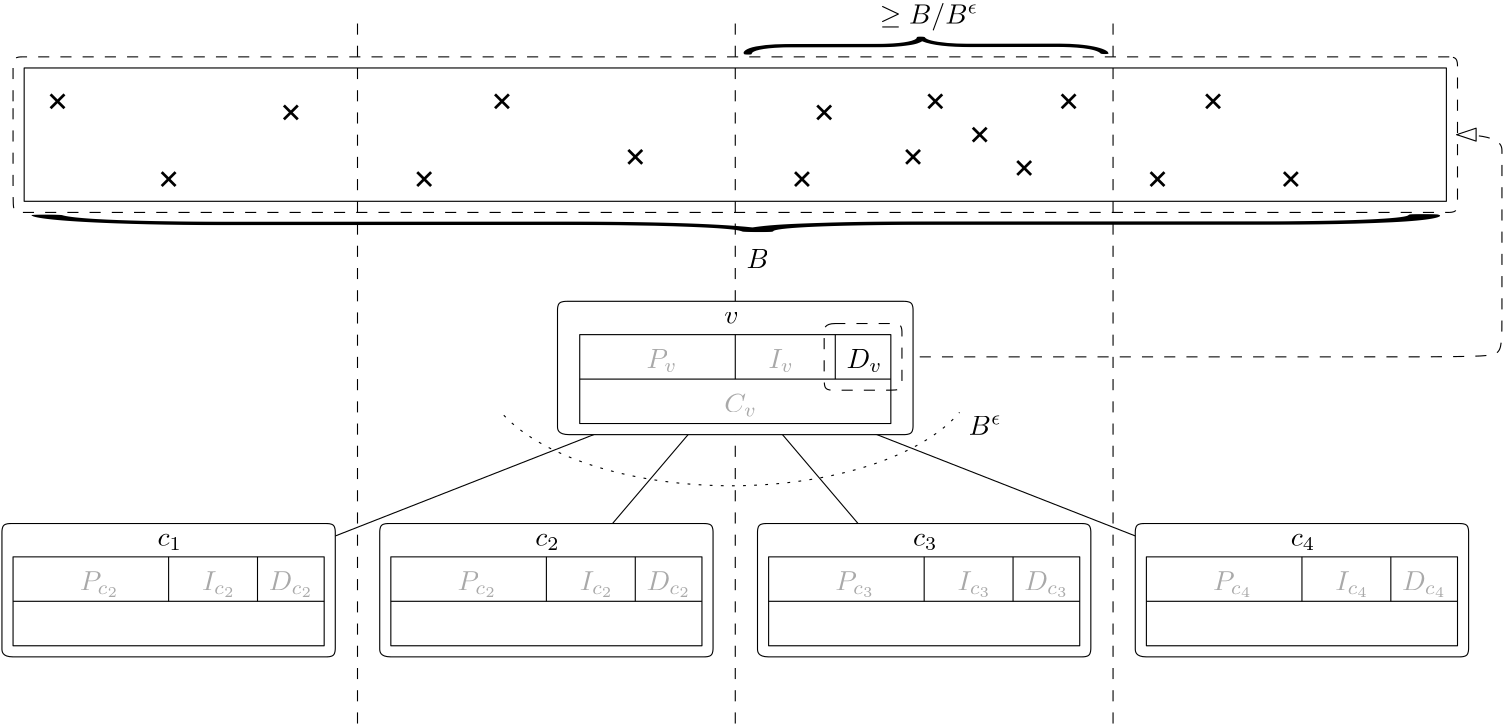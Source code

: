 <?xml version="1.0"?>
<!DOCTYPE ipe SYSTEM "ipe.dtd">
<ipe version="70107" creator="Ipe 7.2.2">
<info created="D:20160503183544" modified="D:20160515163623"/>
<ipestyle name="basic">
<symbol name="arrow/arc(spx)">
<path stroke="sym-stroke" fill="sym-stroke" pen="sym-pen">
0 0 m
-1 0.333 l
-1 -0.333 l
h
</path>
</symbol>
<symbol name="arrow/farc(spx)">
<path stroke="sym-stroke" fill="white" pen="sym-pen">
0 0 m
-1 0.333 l
-1 -0.333 l
h
</path>
</symbol>
<symbol name="arrow/ptarc(spx)">
<path stroke="sym-stroke" fill="sym-stroke" pen="sym-pen">
0 0 m
-1 0.333 l
-0.8 0 l
-1 -0.333 l
h
</path>
</symbol>
<symbol name="arrow/fptarc(spx)">
<path stroke="sym-stroke" fill="white" pen="sym-pen">
0 0 m
-1 0.333 l
-0.8 0 l
-1 -0.333 l
h
</path>
</symbol>
<symbol name="mark/circle(sx)" transformations="translations">
<path fill="sym-stroke">
0.6 0 0 0.6 0 0 e
0.4 0 0 0.4 0 0 e
</path>
</symbol>
<symbol name="mark/disk(sx)" transformations="translations">
<path fill="sym-stroke">
0.6 0 0 0.6 0 0 e
</path>
</symbol>
<symbol name="mark/fdisk(sfx)" transformations="translations">
<group>
<path fill="sym-fill">
0.5 0 0 0.5 0 0 e
</path>
<path fill="sym-stroke" fillrule="eofill">
0.6 0 0 0.6 0 0 e
0.4 0 0 0.4 0 0 e
</path>
</group>
</symbol>
<symbol name="mark/box(sx)" transformations="translations">
<path fill="sym-stroke" fillrule="eofill">
-0.6 -0.6 m
0.6 -0.6 l
0.6 0.6 l
-0.6 0.6 l
h
-0.4 -0.4 m
0.4 -0.4 l
0.4 0.4 l
-0.4 0.4 l
h
</path>
</symbol>
<symbol name="mark/square(sx)" transformations="translations">
<path fill="sym-stroke">
-0.6 -0.6 m
0.6 -0.6 l
0.6 0.6 l
-0.6 0.6 l
h
</path>
</symbol>
<symbol name="mark/fsquare(sfx)" transformations="translations">
<group>
<path fill="sym-fill">
-0.5 -0.5 m
0.5 -0.5 l
0.5 0.5 l
-0.5 0.5 l
h
</path>
<path fill="sym-stroke" fillrule="eofill">
-0.6 -0.6 m
0.6 -0.6 l
0.6 0.6 l
-0.6 0.6 l
h
-0.4 -0.4 m
0.4 -0.4 l
0.4 0.4 l
-0.4 0.4 l
h
</path>
</group>
</symbol>
<symbol name="mark/cross(sx)" transformations="translations">
<group>
<path fill="sym-stroke">
-0.43 -0.57 m
0.57 0.43 l
0.43 0.57 l
-0.57 -0.43 l
h
</path>
<path fill="sym-stroke">
-0.43 0.57 m
0.57 -0.43 l
0.43 -0.57 l
-0.57 0.43 l
h
</path>
</group>
</symbol>
<symbol name="arrow/fnormal(spx)">
<path stroke="sym-stroke" fill="white" pen="sym-pen">
0 0 m
-1 0.333 l
-1 -0.333 l
h
</path>
</symbol>
<symbol name="arrow/pointed(spx)">
<path stroke="sym-stroke" fill="sym-stroke" pen="sym-pen">
0 0 m
-1 0.333 l
-0.8 0 l
-1 -0.333 l
h
</path>
</symbol>
<symbol name="arrow/fpointed(spx)">
<path stroke="sym-stroke" fill="white" pen="sym-pen">
0 0 m
-1 0.333 l
-0.8 0 l
-1 -0.333 l
h
</path>
</symbol>
<symbol name="arrow/linear(spx)">
<path stroke="sym-stroke" pen="sym-pen">
-1 0.333 m
0 0 l
-1 -0.333 l
</path>
</symbol>
<symbol name="arrow/fdouble(spx)">
<path stroke="sym-stroke" fill="white" pen="sym-pen">
0 0 m
-1 0.333 l
-1 -0.333 l
h
-1 0 m
-2 0.333 l
-2 -0.333 l
h
</path>
</symbol>
<symbol name="arrow/double(spx)">
<path stroke="sym-stroke" fill="sym-stroke" pen="sym-pen">
0 0 m
-1 0.333 l
-1 -0.333 l
h
-1 0 m
-2 0.333 l
-2 -0.333 l
h
</path>
</symbol>
<pen name="heavier" value="0.8"/>
<pen name="fat" value="1.2"/>
<pen name="ultrafat" value="2"/>
<symbolsize name="large" value="5"/>
<symbolsize name="small" value="2"/>
<symbolsize name="tiny" value="1.1"/>
<arrowsize name="large" value="10"/>
<arrowsize name="small" value="5"/>
<arrowsize name="tiny" value="3"/>
<color name="red" value="1 0 0"/>
<color name="green" value="0 1 0"/>
<color name="blue" value="0 0 1"/>
<color name="yellow" value="1 1 0"/>
<color name="orange" value="1 0.647 0"/>
<color name="gold" value="1 0.843 0"/>
<color name="purple" value="0.627 0.125 0.941"/>
<color name="gray" value="0.745"/>
<color name="brown" value="0.647 0.165 0.165"/>
<color name="navy" value="0 0 0.502"/>
<color name="pink" value="1 0.753 0.796"/>
<color name="seagreen" value="0.18 0.545 0.341"/>
<color name="turquoise" value="0.251 0.878 0.816"/>
<color name="violet" value="0.933 0.51 0.933"/>
<color name="darkblue" value="0 0 0.545"/>
<color name="darkcyan" value="0 0.545 0.545"/>
<color name="darkgray" value="0.663"/>
<color name="darkgreen" value="0 0.392 0"/>
<color name="darkmagenta" value="0.545 0 0.545"/>
<color name="darkorange" value="1 0.549 0"/>
<color name="darkred" value="0.545 0 0"/>
<color name="lightblue" value="0.678 0.847 0.902"/>
<color name="lightcyan" value="0.878 1 1"/>
<color name="lightgray" value="0.827"/>
<color name="lightgreen" value="0.565 0.933 0.565"/>
<color name="lightyellow" value="1 1 0.878"/>
<dashstyle name="dashed" value="[4] 0"/>
<dashstyle name="dotted" value="[1 3] 0"/>
<dashstyle name="dash dotted" value="[4 2 1 2] 0"/>
<dashstyle name="dash dot dotted" value="[4 2 1 2 1 2] 0"/>
<textsize name="large" value="\large"/>
<textsize name="Large" value="\Large"/>
<textsize name="LARGE" value="\LARGE"/>
<textsize name="huge" value="\huge"/>
<textsize name="Huge" value="\Huge"/>
<textsize name="small" value="\small"/>
<textsize name="footnote" value="\footnotesize"/>
<textsize name="tiny" value="\tiny"/>
<textstyle name="center" begin="\begin{center}" end="\end{center}"/>
<textstyle name="itemize" begin="\begin{itemize}" end="\end{itemize}"/>
<textstyle name="item" begin="\begin{itemize}\item{}" end="\end{itemize}"/>
<gridsize name="4 pts" value="4"/>
<gridsize name="8 pts (~3 mm)" value="8"/>
<gridsize name="16 pts (~6 mm)" value="16"/>
<gridsize name="32 pts (~12 mm)" value="32"/>
<gridsize name="10 pts (~3.5 mm)" value="10"/>
<gridsize name="20 pts (~7 mm)" value="20"/>
<gridsize name="14 pts (~5 mm)" value="14"/>
<gridsize name="28 pts (~10 mm)" value="28"/>
<gridsize name="56 pts (~20 mm)" value="56"/>
<anglesize name="90 deg" value="90"/>
<anglesize name="60 deg" value="60"/>
<anglesize name="45 deg" value="45"/>
<anglesize name="30 deg" value="30"/>
<anglesize name="22.5 deg" value="22.5"/>
<opacity name="10%" value="0.1"/>
<opacity name="30%" value="0.3"/>
<opacity name="50%" value="0.5"/>
<opacity name="75%" value="0.75"/>
<tiling name="falling" angle="-60" step="4" width="1"/>
<tiling name="rising" angle="30" step="4" width="1"/>
</ipestyle>
<page>
<layer name="alpha"/>
<view layers="alpha" active="alpha"/>
<path layer="alpha" matrix="1.04082 0 0 1 4.89796 -96" stroke="black" fill="white">
272 784 m
76 704 l
76 704 l
76 704 l
</path>
<path matrix="1.0625 0 0 1 -1 -96" stroke="black" fill="white">
272 784 m
208 704 l
208 704 l
</path>
<path matrix="1 0 0 1 16 -96" stroke="black" fill="white">
272 784 m
340 704 l
340 704 l
</path>
<path matrix="1.02 0 0 1 10.56 -96" stroke="black" fill="white">
272 784 m
472 704 l
472 704 l
</path>
<path matrix="1 0 0 1 -204 -80" stroke="black" fill="white">
232 668 m
228 668
228 672
228 672
228 712
228 712
228 716
232 716
232 716
344 716
344 716
348 716
348 712
348 712
348 672
348 672
348 668
344 668
344 668
232 668
232 668 c
</path>
<text matrix="1 0 0 1 -204 -84" transformations="translations" pos="284 712" stroke="black" type="label" width="8.781" height="4.294" depth="1.49" valign="baseline">$c_1$</text>
<path matrix="1.16667 0 0 1 -177.333 -160" stroke="black" fill="1">
176 784 m
176 752 l
272 752 l
272 784 l
h
</path>
<path matrix="1.16667 0 0 1 -233.333 -176" stroke="black">
224 784 m
320 784 l
</path>
<path matrix="1 0 0 1 -172 -176" stroke="black">
256 800 m
256 784 l
</path>
<path matrix="1 0 0 1 -172 -176" stroke="black">
288 800 m
288 784 l
</path>
<text matrix="1 0 0 1 -180 -180" transformations="translations" pos="232 792" stroke="darkgray" type="label" width="14.343" height="6.808" depth="2.49" valign="baseline">$P_{c_2}$</text>
<text matrix="1 0 0 1 -172 -176" transformations="translations" pos="268 788" stroke="darkgray" type="label" width="12.326" height="6.808" depth="2.49" valign="baseline">$I_{c_2}$</text>
<text matrix="1 0 0 1 -180 -176" transformations="translations" pos="300 788" stroke="darkgray" type="label" width="16.195" height="6.808" depth="2.49" valign="baseline">$D_{c_2}$</text>
<path matrix="1 0 0 1 -68 -80" stroke="black" fill="white">
232 668 m
228 668
228 672
228 672
228 712
228 712
228 716
232 716
232 716
344 716
344 716
348 716
348 712
348 712
348 672
348 672
348 668
344 668
344 668
232 668
232 668 c
</path>
<text matrix="1 0 0 1 -68 -84" transformations="translations" pos="284 712" stroke="black" type="label" width="8.781" height="4.294" depth="1.49" valign="baseline">$c_2$</text>
<path matrix="1.16667 0 0 1 -41.333 -160" stroke="black" fill="1">
176 784 m
176 752 l
272 752 l
272 784 l
h
</path>
<path matrix="1.16667 0 0 1 -97.333 -176" stroke="black">
224 784 m
320 784 l
</path>
<path matrix="1 0 0 1 -36 -176" stroke="black">
256 800 m
256 784 l
</path>
<path matrix="1 0 0 1 -36 -176" stroke="black">
288 800 m
288 784 l
</path>
<text matrix="1 0 0 1 -44 -180" transformations="translations" pos="232 792" stroke="darkgray" type="label" width="14.343" height="6.808" depth="2.49" valign="baseline">$P_{c_2}$</text>
<text matrix="1 0 0 1 -36 -176" transformations="translations" pos="268 788" stroke="darkgray" type="label" width="12.326" height="6.808" depth="2.49" valign="baseline">$I_{c_2}$</text>
<text matrix="1 0 0 1 -44 -176" transformations="translations" pos="300 788" stroke="darkgray" type="label" width="16.195" height="6.808" depth="2.49" valign="baseline">$D_{c_2}$</text>
<path matrix="1 0 0 1 68 -80" stroke="black" fill="white">
232 668 m
228 668
228 672
228 672
228 712
228 712
228 716
232 716
232 716
344 716
344 716
348 716
348 712
348 712
348 672
348 672
348 668
344 668
344 668
232 668
232 668 c
</path>
<text matrix="1 0 0 1 68 -84" transformations="translations" pos="284 712" stroke="black" type="label" width="8.781" height="4.294" depth="1.49" valign="baseline">$c_3$</text>
<path matrix="1.16667 0 0 1 94.667 -160" stroke="black" fill="1">
176 784 m
176 752 l
272 752 l
272 784 l
h
</path>
<path matrix="1.16667 0 0 1 38.667 -176" stroke="black">
224 784 m
320 784 l
</path>
<path matrix="1 0 0 1 100 -176" stroke="black">
256 800 m
256 784 l
</path>
<path matrix="1 0 0 1 100 -176" stroke="black">
288 800 m
288 784 l
</path>
<text matrix="1 0 0 1 92 -180" transformations="translations" pos="232 792" stroke="darkgray" type="label" width="14.343" height="6.808" depth="2.49" valign="baseline">$P_{c_3}$</text>
<text matrix="1 0 0 1 100 -176" transformations="translations" pos="268 788" stroke="darkgray" type="label" width="12.326" height="6.808" depth="2.49" valign="baseline">$I_{c_3}$</text>
<text matrix="1 0 0 1 92 -176" transformations="translations" pos="300 788" stroke="darkgray" type="label" width="16.195" height="6.808" depth="2.49" valign="baseline">$D_{c_3}$</text>
<path matrix="1 0 0 1 204 -80" stroke="black" fill="white">
232 668 m
228 668
228 672
228 672
228 712
228 712
228 716
232 716
232 716
344 716
344 716
348 716
348 712
348 712
348 672
348 672
348 668
344 668
344 668
232 668
232 668 c
</path>
<text matrix="1 0 0 1 204 -84" transformations="translations" pos="284 712" stroke="black" type="label" width="8.781" height="4.294" depth="1.49" valign="baseline">$c_4$</text>
<path matrix="1.16667 0 0 1 230.667 -160" stroke="black" fill="1">
176 784 m
176 752 l
272 752 l
272 784 l
h
</path>
<path matrix="1.16667 0 0 1 174.667 -176" stroke="black">
224 784 m
320 784 l
</path>
<path matrix="1 0 0 1 236 -176" stroke="black">
256 800 m
256 784 l
</path>
<path matrix="1 0 0 1 236 -176" stroke="black">
288 800 m
288 784 l
</path>
<text matrix="1 0 0 1 228 -180" transformations="translations" pos="232 792" stroke="darkgray" type="label" width="14.343" height="6.808" depth="2.49" valign="baseline">$P_{c_4}$</text>
<text matrix="1 0 0 1 236 -176" transformations="translations" pos="268 788" stroke="darkgray" type="label" width="12.326" height="6.808" depth="2.49" valign="baseline">$I_{c_4}$</text>
<text matrix="1 0 0 1 228 -176" transformations="translations" pos="300 788" stroke="darkgray" type="label" width="16.195" height="6.808" depth="2.49" valign="baseline">$D_{c_4}$</text>
<path matrix="1 0 0 1 -4 -4" stroke="black" dash="dashed">
156 568 m
156 820 l
156 820 l
</path>
<path matrix="1 0 0 1 132 -4" stroke="black" dash="dashed">
156 568 m
156 820 l
156 820 l
</path>
<path matrix="1 0 0 1 268 -4" stroke="black" dash="dashed">
156 568 m
156 820 l
156 820 l
</path>
<path stroke="black">
32 800 m
32 752 l
544 752 l
544 800 l
h
</path>
<path matrix="1.01887 0 0 1 -6.56604 0" stroke="black" dash="dashed" rarrow="farc/normal">
544 776 m
560 776
560 768
560 768
560 704
560 696
548 696
348 696
348 696 c
</path>
<use name="mark/cross(sx)" pos="44 788" size="large" stroke="black"/>
<use name="mark/cross(sx)" pos="84 760" size="large" stroke="black"/>
<use name="mark/cross(sx)" pos="128 784" size="large" stroke="black"/>
<use name="mark/cross(sx)" pos="176 760" size="large" stroke="black"/>
<use name="mark/cross(sx)" pos="204 788" size="large" stroke="black"/>
<use name="mark/cross(sx)" pos="312 760" size="large" stroke="black"/>
<use name="mark/cross(sx)" pos="360 788" size="large" stroke="black"/>
<use name="mark/cross(sx)" pos="440 760" size="large" stroke="black"/>
<use name="mark/cross(sx)" pos="460 788" size="large" stroke="black"/>
<use name="mark/cross(sx)" pos="488 760" size="large" stroke="black"/>
<use matrix="1 0 0 1 -148 -8" name="mark/cross(sx)" pos="524 784" size="large" stroke="black"/>
<use name="mark/cross(sx)" pos="392 764" size="large" stroke="black"/>
<use name="mark/cross(sx)" pos="320 784" size="large" stroke="black"/>
<use name="mark/cross(sx)" pos="252 768" size="large" stroke="black"/>
<use name="mark/cross(sx)" pos="352 768" size="large" stroke="black"/>
<use name="mark/cross(sx)" pos="408 788" size="large" stroke="black"/>
<text matrix="-0.255982 0.722425 -5.30345 -0.00770917 4041.24 742.469" pos="92 684" stroke="black" type="label" width="12.394" height="18.587" depth="6.2" valign="baseline" size="Huge">\}</text>
<text matrix="1 0 0 1 -12 -12" transformations="translations" pos="352 828" stroke="black" type="label" width="35.429" height="7.473" depth="2.49" valign="baseline">$\geq B/B^\epsilon$</text>
<text matrix="-0.987259 0.722425 -20.4541 -0.00770917 14506.22 678.469" pos="92 684" stroke="black" type="label" width="12.394" height="18.587" depth="6.2" valign="baseline" size="Huge">\{</text>
<text matrix="1 0 0 1 0 -4" transformations="translations" pos="292 732" stroke="black" type="label" width="8.057" height="6.808" depth="0" valign="baseline">$B$</text>
<path matrix="1.06667 0 0 1 -19.2 0" stroke="black" fill="white">
232 668 m
228 668
228 672
228 672
228 712
228 712
228 716
232 716
232 716
344 716
344 716
348 716
348 712
348 712
348 672
348 672
348 668
344 668
344 668
232 668
232 668 c
</path>
<path matrix="1.16667 0 0 1 26.667 -80" stroke="black" fill="1">
176 784 m
176 752 l
272 752 l
272 784 l
h
</path>
<path matrix="1.16667 0 0 1 -29.333 -96" stroke="black">
224 784 m
320 784 l
</path>
<path matrix="1 0 0 1 32 -96" stroke="black">
256 800 m
256 784 l
</path>
<path matrix="1 0 0 1 36 -96" stroke="black">
288 800 m
288 784 l
</path>
<text matrix="1 0 0 1 28 -96" transformations="translations" pos="300 788" stroke="black" type="label" width="12.982" height="6.812" depth="1.49" valign="baseline">$D_v$</text>
<text matrix="1 0 0 1 0 -4" transformations="translations" pos="284 712" stroke="black" type="label" width="5.187" height="4.289" depth="0" valign="baseline">$v$</text>
<text matrix="1 0 0 1 32 -96" transformations="translations" pos="268 788" stroke="darkgray" type="label" width="9.113" height="6.812" depth="1.49" valign="baseline">$I_{v}$</text>
<text matrix="1 0 0 1 24 -100" transformations="translations" pos="232 792" stroke="darkgray" type="label" width="11.13" height="6.812" depth="1.49" valign="baseline">$P_{v}$</text>
<text matrix="1 0 0 1 0 -4" transformations="translations" pos="284 680" stroke="darkgray" type="label" width="11.854" height="6.812" depth="1.49" valign="baseline">$C_{v}$</text>
<path stroke="black" dash="dashed">
324 708 m
320 708
320 704
320 704
320 688
320 684
324 684
324 684
344 684
348 684
348 688
348 688
348 704
348 704
348 708
344 708
344 708
324 708
324 708 c
</path>
<path stroke="black" dash="dashed">
28 788 m
28 800
28 800
28 804
32 804
32 804
544 804
548 804
544 804
548 804
548 800
548 800
548 752
548 752
548 748
544 748
544 748
32 748
32 748
28 748
28 752
28 788
28 788 c
</path>
<path matrix="-0.89769 -0.530462 1.11003 -0.434548 -273.208 1094.88" stroke="black" dash="dotted">
264 644 m
62.6099 0 0 62.6099 208 672 190.009 731.969 a
</path>
<text transformations="translations" pos="372 668" stroke="black" type="label" width="11.875" height="6.808" depth="0" valign="baseline">$B^{\epsilon}$</text>
</page>
</ipe>
